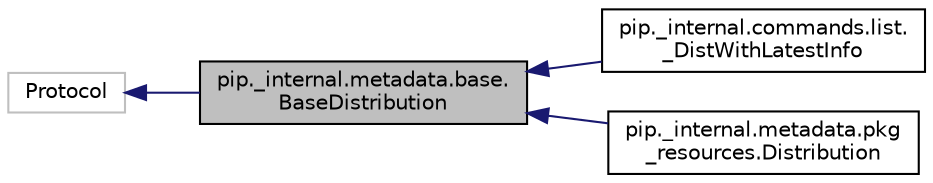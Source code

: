 digraph "pip._internal.metadata.base.BaseDistribution"
{
 // LATEX_PDF_SIZE
  edge [fontname="Helvetica",fontsize="10",labelfontname="Helvetica",labelfontsize="10"];
  node [fontname="Helvetica",fontsize="10",shape=record];
  rankdir="LR";
  Node1 [label="pip._internal.metadata.base.\lBaseDistribution",height=0.2,width=0.4,color="black", fillcolor="grey75", style="filled", fontcolor="black",tooltip=" "];
  Node2 -> Node1 [dir="back",color="midnightblue",fontsize="10",style="solid"];
  Node2 [label="Protocol",height=0.2,width=0.4,color="grey75", fillcolor="white", style="filled",tooltip=" "];
  Node1 -> Node3 [dir="back",color="midnightblue",fontsize="10",style="solid"];
  Node3 [label="pip._internal.commands.list.\l_DistWithLatestInfo",height=0.2,width=0.4,color="black", fillcolor="white", style="filled",URL="$classpip_1_1__internal_1_1commands_1_1list_1_1___dist_with_latest_info.html",tooltip=" "];
  Node1 -> Node4 [dir="back",color="midnightblue",fontsize="10",style="solid"];
  Node4 [label="pip._internal.metadata.pkg\l_resources.Distribution",height=0.2,width=0.4,color="black", fillcolor="white", style="filled",URL="$classpip_1_1__internal_1_1metadata_1_1pkg__resources_1_1_distribution.html",tooltip=" "];
}
